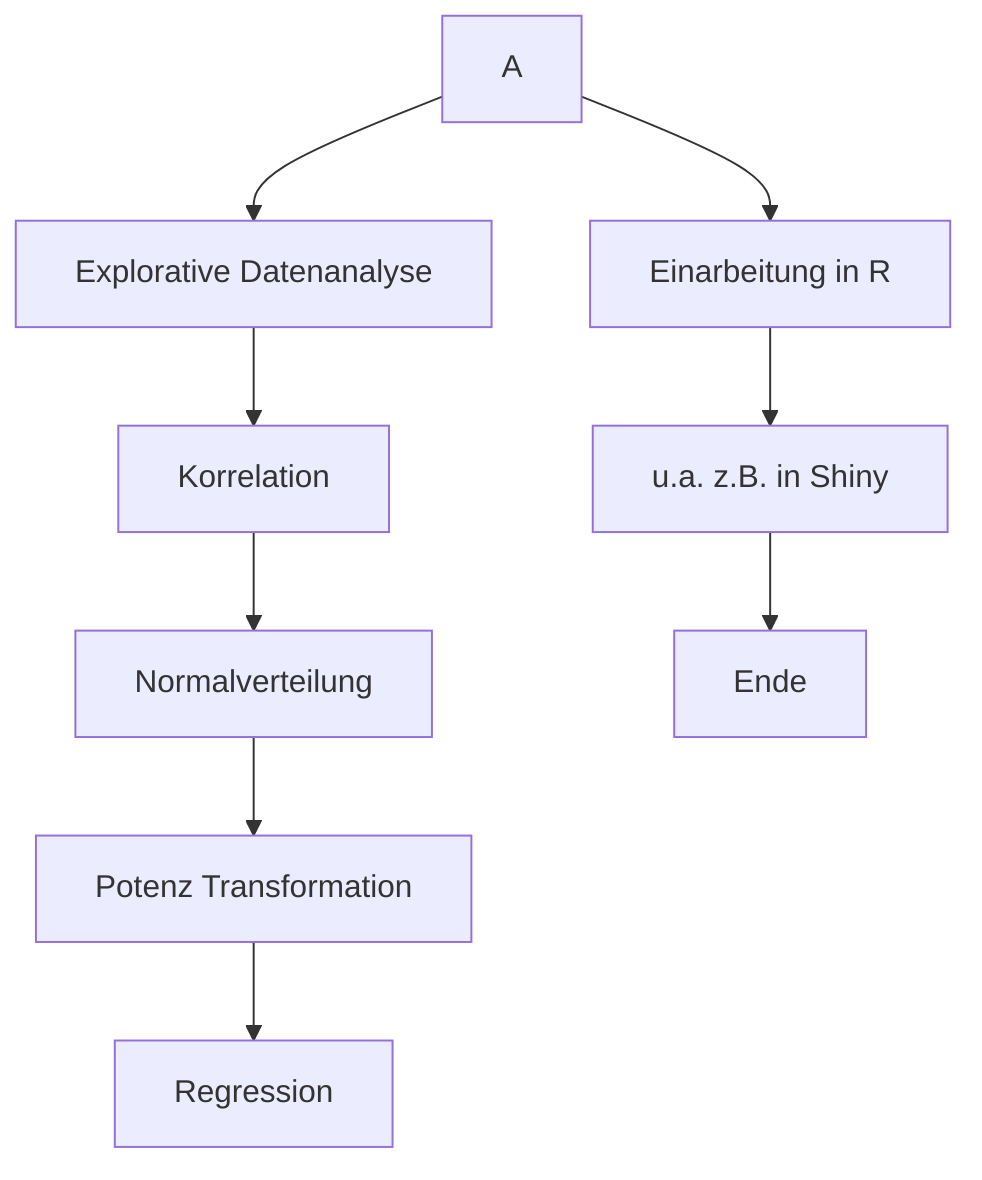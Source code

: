 graph TD
  A-->B[Einarbeitung in R]
  B-->H[u.a.  z.B. in Shiny]
  A-->C[Explorative Datenanalyse]
  C-->D[Korrelation]
  D-->E[Normalverteilung]
  E-->F[Potenz Transformation]
  F-->G[Regression]
  H-->I[Ende]